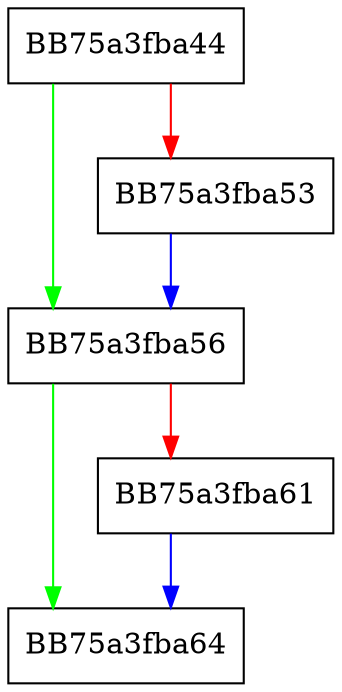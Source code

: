 digraph find_first_not_of {
  node [shape="box"];
  graph [splines=ortho];
  BB75a3fba44 -> BB75a3fba56 [color="green"];
  BB75a3fba44 -> BB75a3fba53 [color="red"];
  BB75a3fba53 -> BB75a3fba56 [color="blue"];
  BB75a3fba56 -> BB75a3fba64 [color="green"];
  BB75a3fba56 -> BB75a3fba61 [color="red"];
  BB75a3fba61 -> BB75a3fba64 [color="blue"];
}
